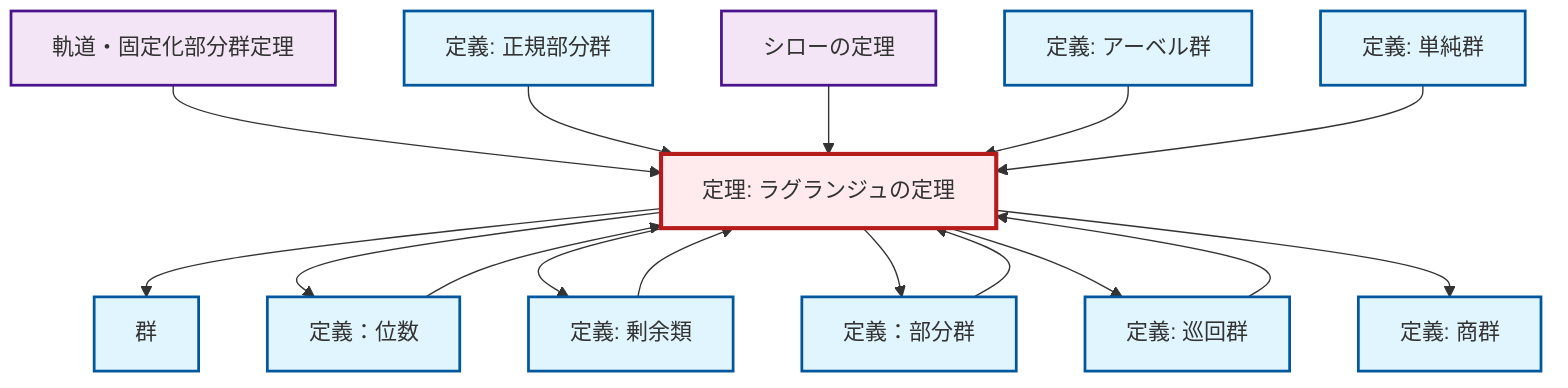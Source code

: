 graph TD
    classDef definition fill:#e1f5fe,stroke:#01579b,stroke-width:2px
    classDef theorem fill:#f3e5f5,stroke:#4a148c,stroke-width:2px
    classDef axiom fill:#fff3e0,stroke:#e65100,stroke-width:2px
    classDef example fill:#e8f5e9,stroke:#1b5e20,stroke-width:2px
    classDef current fill:#ffebee,stroke:#b71c1c,stroke-width:3px
    def-simple-group["定義: 単純群"]:::definition
    def-cyclic-group["定義: 巡回群"]:::definition
    thm-lagrange["定理: ラグランジュの定理"]:::theorem
    def-coset["定義: 剰余類"]:::definition
    def-normal-subgroup["定義: 正規部分群"]:::definition
    thm-orbit-stabilizer["軌道・固定化部分群定理"]:::theorem
    def-abelian-group["定義: アーベル群"]:::definition
    def-subgroup["定義：部分群"]:::definition
    def-group["群"]:::definition
    thm-sylow["シローの定理"]:::theorem
    def-order["定義：位数"]:::definition
    def-quotient-group["定義: 商群"]:::definition
    thm-orbit-stabilizer --> thm-lagrange
    def-normal-subgroup --> thm-lagrange
    def-subgroup --> thm-lagrange
    def-coset --> thm-lagrange
    thm-lagrange --> def-group
    thm-lagrange --> def-order
    thm-sylow --> thm-lagrange
    def-abelian-group --> thm-lagrange
    def-cyclic-group --> thm-lagrange
    thm-lagrange --> def-coset
    def-simple-group --> thm-lagrange
    thm-lagrange --> def-subgroup
    thm-lagrange --> def-cyclic-group
    def-order --> thm-lagrange
    thm-lagrange --> def-quotient-group
    class thm-lagrange current